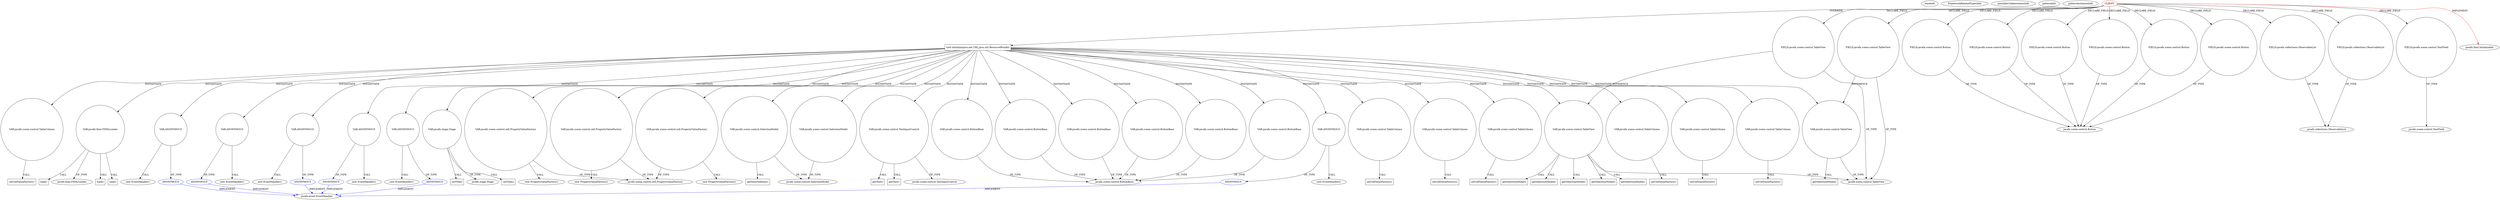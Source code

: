 digraph {
baseInfo[graphId=466,category="pattern",isAnonymous=false,possibleRelation=true]
frameworkRelatedTypesInfo[0="javafx.fxml.Initializable"]
possibleCollaborationsInfo[0="466~INSTANTIATION-OVERRIDING_METHOD_DECLARATION-~javafx.fxml.Initializable ~javafx.event.EventHandler ~false~true",1="466~INSTANTIATION-OVERRIDING_METHOD_DECLARATION-~javafx.fxml.Initializable ~javafx.event.EventHandler ~false~true",2="466~INSTANTIATION-OVERRIDING_METHOD_DECLARATION-~javafx.fxml.Initializable ~javafx.event.EventHandler ~false~true",3="466~INSTANTIATION-OVERRIDING_METHOD_DECLARATION-~javafx.fxml.Initializable ~javafx.event.EventHandler ~false~true",4="466~INSTANTIATION-OVERRIDING_METHOD_DECLARATION-~javafx.fxml.Initializable ~javafx.event.EventHandler ~false~true",5="466~INSTANTIATION-OVERRIDING_METHOD_DECLARATION-~javafx.fxml.Initializable ~javafx.event.EventHandler ~false~true"]
patternInfo[frequency=2.0,patternRootClient=0]
patternInstancesInfo[0="diogocs1-FPessoais~/diogocs1-FPessoais/FPessoais-master/FinancasPessoais/src/app/controllers/HomeController.java~HomeController~2490",1="crosswords-testEnvironment~/crosswords-testEnvironment/testEnvironment-master/src/GUI/MainController.java~MainController~2315"]
97[label="new PropertyValueFactory()",vertexType="CONSTRUCTOR_CALL",isFrameworkType=false]
98[label="VAR:javafx.scene.control.cell.PropertyValueFactory",vertexType="VARIABLE_EXPRESION",isFrameworkType=false,shape=circle]
81[label="void initialize(java.net.URL,java.util.ResourceBundle)",vertexType="OVERRIDING_METHOD_DECLARATION",isFrameworkType=false,shape=box]
0[label="CLIENT",vertexType="ROOT_CLIENT_CLASS_DECLARATION",isFrameworkType=false,color=red]
26[label="FIELD:javafx.scene.control.Button",vertexType="FIELD_DECLARATION",isFrameworkType=false,shape=circle]
24[label="FIELD:javafx.scene.control.Button",vertexType="FIELD_DECLARATION",isFrameworkType=false,shape=circle]
10[label="FIELD:javafx.scene.control.Button",vertexType="FIELD_DECLARATION",isFrameworkType=false,shape=circle]
51[label="FIELD:javafx.scene.control.Button",vertexType="FIELD_DECLARATION",isFrameworkType=false,shape=circle]
4[label="FIELD:javafx.scene.control.Button",vertexType="FIELD_DECLARATION",isFrameworkType=false,shape=circle]
12[label="FIELD:javafx.scene.control.Button",vertexType="FIELD_DECLARATION",isFrameworkType=false,shape=circle]
46[label="FIELD:javafx.collections.ObservableList",vertexType="FIELD_DECLARATION",isFrameworkType=false,shape=circle]
43[label="javafx.collections.ObservableList",vertexType="FRAMEWORK_INTERFACE_TYPE",isFrameworkType=false]
42[label="FIELD:javafx.collections.ObservableList",vertexType="FIELD_DECLARATION",isFrameworkType=false,shape=circle]
396[label="VAR:javafx.scene.control.SelectionModel",vertexType="VARIABLE_EXPRESION",isFrameworkType=false,shape=circle]
397[label="getSelectedItem()",vertexType="INSIDE_CALL",isFrameworkType=false,shape=box]
176[label="javafx.scene.control.SelectionModel",vertexType="FRAMEWORK_CLASS_TYPE",isFrameworkType=false]
331[label="VAR:javafx.scene.control.SelectionModel",vertexType="VARIABLE_EXPRESION",isFrameworkType=false,shape=circle]
245[label="VAR:javafx.scene.control.TextInputControl",vertexType="VARIABLE_EXPRESION",isFrameworkType=false,shape=circle]
234[label="VAR:javafx.scene.control.ButtonBase",vertexType="VARIABLE_EXPRESION",isFrameworkType=false,shape=circle]
129[label="javafx.scene.control.ButtonBase",vertexType="FRAMEWORK_CLASS_TYPE",isFrameworkType=false]
265[label="VAR:javafx.scene.control.ButtonBase",vertexType="VARIABLE_EXPRESION",isFrameworkType=false,shape=circle]
324[label="VAR:javafx.scene.control.ButtonBase",vertexType="VARIABLE_EXPRESION",isFrameworkType=false,shape=circle]
346[label="VAR:javafx.scene.control.ButtonBase",vertexType="VARIABLE_EXPRESION",isFrameworkType=false,shape=circle]
127[label="VAR:javafx.scene.control.ButtonBase",vertexType="VARIABLE_EXPRESION",isFrameworkType=false,shape=circle]
383[label="VAR:javafx.scene.control.ButtonBase",vertexType="VARIABLE_EXPRESION",isFrameworkType=false,shape=circle]
5[label="javafx.scene.control.Button",vertexType="FRAMEWORK_CLASS_TYPE",isFrameworkType=false]
247[label="javafx.scene.control.TextInputControl",vertexType="FRAMEWORK_CLASS_TYPE",isFrameworkType=false]
77[label="FIELD:javafx.scene.control.TextField",vertexType="FIELD_DECLARATION",isFrameworkType=false,shape=circle]
122[label="VAR:javafx.scene.control.cell.PropertyValueFactory",vertexType="VARIABLE_EXPRESION",isFrameworkType=false,shape=circle]
121[label="new PropertyValueFactory()",vertexType="CONSTRUCTOR_CALL",isFrameworkType=false]
92[label="VAR:javafx.scene.control.cell.PropertyValueFactory",vertexType="VARIABLE_EXPRESION",isFrameworkType=false,shape=circle]
91[label="new PropertyValueFactory()",vertexType="CONSTRUCTOR_CALL",isFrameworkType=false]
279[label="getText()",vertexType="INSIDE_CALL",isFrameworkType=false,shape=box]
249[label="getText()",vertexType="INSIDE_CALL",isFrameworkType=false,shape=box]
269[label="VAR:ANONYMOUS",vertexType="VARIABLE_EXPRESION",isFrameworkType=false,shape=circle]
270[label="ANONYMOUS",vertexType="REFERENCE_ANONYMOUS_DECLARATION",isFrameworkType=false,color=blue]
268[label="new EventHandler()",vertexType="CONSTRUCTOR_CALL",isFrameworkType=false]
133[label="javafx.event.EventHandler",vertexType="FRAMEWORK_INTERFACE_TYPE",isFrameworkType=false]
388[label="ANONYMOUS",vertexType="REFERENCE_ANONYMOUS_DECLARATION",isFrameworkType=false,color=blue]
204[label="ANONYMOUS",vertexType="REFERENCE_ANONYMOUS_DECLARATION",isFrameworkType=false,color=blue]
227[label="ANONYMOUS",vertexType="REFERENCE_ANONYMOUS_DECLARATION",isFrameworkType=false,color=blue]
166[label="ANONYMOUS",vertexType="REFERENCE_ANONYMOUS_DECLARATION",isFrameworkType=false,color=blue]
298[label="ANONYMOUS",vertexType="REFERENCE_ANONYMOUS_DECLARATION",isFrameworkType=false,color=blue]
387[label="VAR:ANONYMOUS",vertexType="VARIABLE_EXPRESION",isFrameworkType=false,shape=circle]
386[label="new EventHandler()",vertexType="CONSTRUCTOR_CALL",isFrameworkType=false]
203[label="VAR:ANONYMOUS",vertexType="VARIABLE_EXPRESION",isFrameworkType=false,shape=circle]
202[label="new EventHandler()",vertexType="CONSTRUCTOR_CALL",isFrameworkType=false]
226[label="VAR:ANONYMOUS",vertexType="VARIABLE_EXPRESION",isFrameworkType=false,shape=circle]
225[label="new EventHandler()",vertexType="CONSTRUCTOR_CALL",isFrameworkType=false]
165[label="VAR:ANONYMOUS",vertexType="VARIABLE_EXPRESION",isFrameworkType=false,shape=circle]
164[label="new EventHandler()",vertexType="CONSTRUCTOR_CALL",isFrameworkType=false]
297[label="VAR:ANONYMOUS",vertexType="VARIABLE_EXPRESION",isFrameworkType=false,shape=circle]
296[label="new EventHandler()",vertexType="CONSTRUCTOR_CALL",isFrameworkType=false]
1[label="javafx.fxml.Initializable",vertexType="FRAMEWORK_INTERFACE_TYPE",isFrameworkType=false]
311[label="VAR:javafx.stage.Stage",vertexType="VARIABLE_EXPRESION",isFrameworkType=false,shape=circle]
54[label="javafx.stage.Stage",vertexType="FRAMEWORK_CLASS_TYPE",isFrameworkType=false]
312[label="setTitle()",vertexType="INSIDE_CALL",isFrameworkType=false,shape=box]
370[label="setTitle()",vertexType="INSIDE_CALL",isFrameworkType=false,shape=box]
78[label="javafx.scene.control.TextField",vertexType="FRAMEWORK_CLASS_TYPE",isFrameworkType=false]
177[label="VAR:javafx.scene.control.TableView",vertexType="VARIABLE_EXPRESION",isFrameworkType=false,shape=circle]
284[label="getSelectionModel()",vertexType="INSIDE_CALL",isFrameworkType=false,shape=box]
210[label="getSelectionModel()",vertexType="INSIDE_CALL",isFrameworkType=false,shape=box]
233[label="getSelectionModel()",vertexType="INSIDE_CALL",isFrameworkType=false,shape=box]
73[label="FIELD:javafx.scene.control.TableView",vertexType="FIELD_DECLARATION",isFrameworkType=false,shape=circle]
71[label="FIELD:javafx.scene.control.TableView",vertexType="FIELD_DECLARATION",isFrameworkType=false,shape=circle]
82[label="VAR:javafx.scene.control.TableColumn",vertexType="VARIABLE_EXPRESION",isFrameworkType=false,shape=circle]
118[label="VAR:javafx.scene.control.TableColumn",vertexType="VARIABLE_EXPRESION",isFrameworkType=false,shape=circle]
106[label="VAR:javafx.scene.control.TableColumn",vertexType="VARIABLE_EXPRESION",isFrameworkType=false,shape=circle]
100[label="VAR:javafx.scene.control.TableColumn",vertexType="VARIABLE_EXPRESION",isFrameworkType=false,shape=circle]
94[label="VAR:javafx.scene.control.TableColumn",vertexType="VARIABLE_EXPRESION",isFrameworkType=false,shape=circle]
88[label="VAR:javafx.scene.control.TableColumn",vertexType="VARIABLE_EXPRESION",isFrameworkType=false,shape=circle]
112[label="VAR:javafx.scene.control.TableColumn",vertexType="VARIABLE_EXPRESION",isFrameworkType=false,shape=circle]
135[label="VAR:javafx.fxml.FXMLLoader",vertexType="VARIABLE_EXPRESION",isFrameworkType=false,shape=circle]
136[label="javafx.fxml.FXMLLoader",vertexType="FRAMEWORK_CLASS_TYPE",isFrameworkType=false]
87[label="javafx.scene.control.cell.PropertyValueFactory",vertexType="FRAMEWORK_CLASS_TYPE",isFrameworkType=false]
72[label="javafx.scene.control.TableView",vertexType="FRAMEWORK_CLASS_TYPE",isFrameworkType=false]
393[label="load()",vertexType="INSIDE_CALL",isFrameworkType=false,shape=box]
171[label="load()",vertexType="INSIDE_CALL",isFrameworkType=false,shape=box]
138[label="load()",vertexType="INSIDE_CALL",isFrameworkType=false,shape=box]
119[label="setCellValueFactory()",vertexType="INSIDE_CALL",isFrameworkType=false,shape=box]
89[label="setCellValueFactory()",vertexType="INSIDE_CALL",isFrameworkType=false,shape=box]
107[label="setCellValueFactory()",vertexType="INSIDE_CALL",isFrameworkType=false,shape=box]
95[label="setCellValueFactory()",vertexType="INSIDE_CALL",isFrameworkType=false,shape=box]
83[label="setCellValueFactory()",vertexType="INSIDE_CALL",isFrameworkType=false,shape=box]
113[label="setCellValueFactory()",vertexType="INSIDE_CALL",isFrameworkType=false,shape=box]
101[label="setCellValueFactory()",vertexType="INSIDE_CALL",isFrameworkType=false,shape=box]
334[label="VAR:javafx.scene.control.TableView",vertexType="VARIABLE_EXPRESION",isFrameworkType=false,shape=circle]
343[label="getSelectionModel()",vertexType="INSIDE_CALL",isFrameworkType=false,shape=box]
254[label="getSelectionModel()",vertexType="INSIDE_CALL",isFrameworkType=false,shape=box]
178[label="getSelectionModel()",vertexType="INSIDE_CALL",isFrameworkType=false,shape=box]
81->234[label="INSTANTIATE"]
71->72[label="OF_TYPE"]
81->94[label="INSTANTIATE"]
0->73[label="DECLARE_FIELD"]
388->133[label="IMPLEMENT",color=blue]
135->136[label="OF_TYPE"]
0->81[label="OVERRIDE"]
81->106[label="INSTANTIATE"]
81->165[label="INSTANTIATE"]
311->370[label="CALL"]
73->334[label="REFERENCE"]
81->203[label="INSTANTIATE"]
100->101[label="CALL"]
81->122[label="INSTANTIATE"]
269->268[label="CALL"]
122->87[label="OF_TYPE"]
81->118[label="INSTANTIATE"]
234->129[label="OF_TYPE"]
122->121[label="CALL"]
81->82[label="INSTANTIATE"]
269->270[label="OF_TYPE"]
81->100[label="INSTANTIATE"]
81->297[label="INSTANTIATE"]
165->164[label="CALL"]
298->133[label="IMPLEMENT",color=blue]
177->233[label="CALL"]
106->107[label="CALL"]
81->383[label="INSTANTIATE"]
0->10[label="DECLARE_FIELD"]
118->119[label="CALL"]
166->133[label="IMPLEMENT",color=blue]
396->176[label="OF_TYPE"]
0->24[label="DECLARE_FIELD"]
0->12[label="DECLARE_FIELD"]
203->204[label="OF_TYPE"]
177->178[label="CALL"]
81->127[label="INSTANTIATE"]
324->129[label="OF_TYPE"]
0->1[label="IMPLEMENT",color=red]
51->5[label="OF_TYPE"]
42->43[label="OF_TYPE"]
98->87[label="OF_TYPE"]
135->393[label="CALL"]
0->51[label="DECLARE_FIELD"]
0->42[label="DECLARE_FIELD"]
177->254[label="CALL"]
346->129[label="OF_TYPE"]
0->26[label="DECLARE_FIELD"]
177->284[label="CALL"]
334->343[label="CALL"]
0->77[label="DECLARE_FIELD"]
24->5[label="OF_TYPE"]
226->227[label="OF_TYPE"]
112->113[label="CALL"]
0->46[label="DECLARE_FIELD"]
46->43[label="OF_TYPE"]
245->249[label="CALL"]
26->5[label="OF_TYPE"]
81->226[label="INSTANTIATE"]
203->202[label="CALL"]
12->5[label="OF_TYPE"]
92->91[label="CALL"]
245->279[label="CALL"]
88->89[label="CALL"]
177->72[label="OF_TYPE"]
387->388[label="OF_TYPE"]
396->397[label="CALL"]
331->176[label="OF_TYPE"]
297->298[label="OF_TYPE"]
297->296[label="CALL"]
265->129[label="OF_TYPE"]
98->97[label="CALL"]
81->269[label="INSTANTIATE"]
81->98[label="INSTANTIATE"]
81->324[label="INSTANTIATE"]
81->92[label="INSTANTIATE"]
81->334[label="INSTANTIATE"]
383->129[label="OF_TYPE"]
81->112[label="INSTANTIATE"]
81->245[label="INSTANTIATE"]
204->133[label="IMPLEMENT",color=blue]
94->95[label="CALL"]
71->177[label="REFERENCE"]
81->396[label="INSTANTIATE"]
82->83[label="CALL"]
334->72[label="OF_TYPE"]
10->5[label="OF_TYPE"]
0->71[label="DECLARE_FIELD"]
92->87[label="OF_TYPE"]
226->225[label="CALL"]
81->135[label="INSTANTIATE"]
270->133[label="IMPLEMENT",color=blue]
81->346[label="INSTANTIATE"]
81->311[label="INSTANTIATE"]
77->78[label="OF_TYPE"]
245->247[label="OF_TYPE"]
165->166[label="OF_TYPE"]
311->54[label="OF_TYPE"]
81->88[label="INSTANTIATE"]
0->4[label="DECLARE_FIELD"]
81->387[label="INSTANTIATE"]
81->265[label="INSTANTIATE"]
127->129[label="OF_TYPE"]
227->133[label="IMPLEMENT",color=blue]
135->138[label="CALL"]
4->5[label="OF_TYPE"]
311->312[label="CALL"]
135->171[label="CALL"]
387->386[label="CALL"]
81->331[label="INSTANTIATE"]
73->72[label="OF_TYPE"]
177->210[label="CALL"]
81->177[label="INSTANTIATE"]
}
